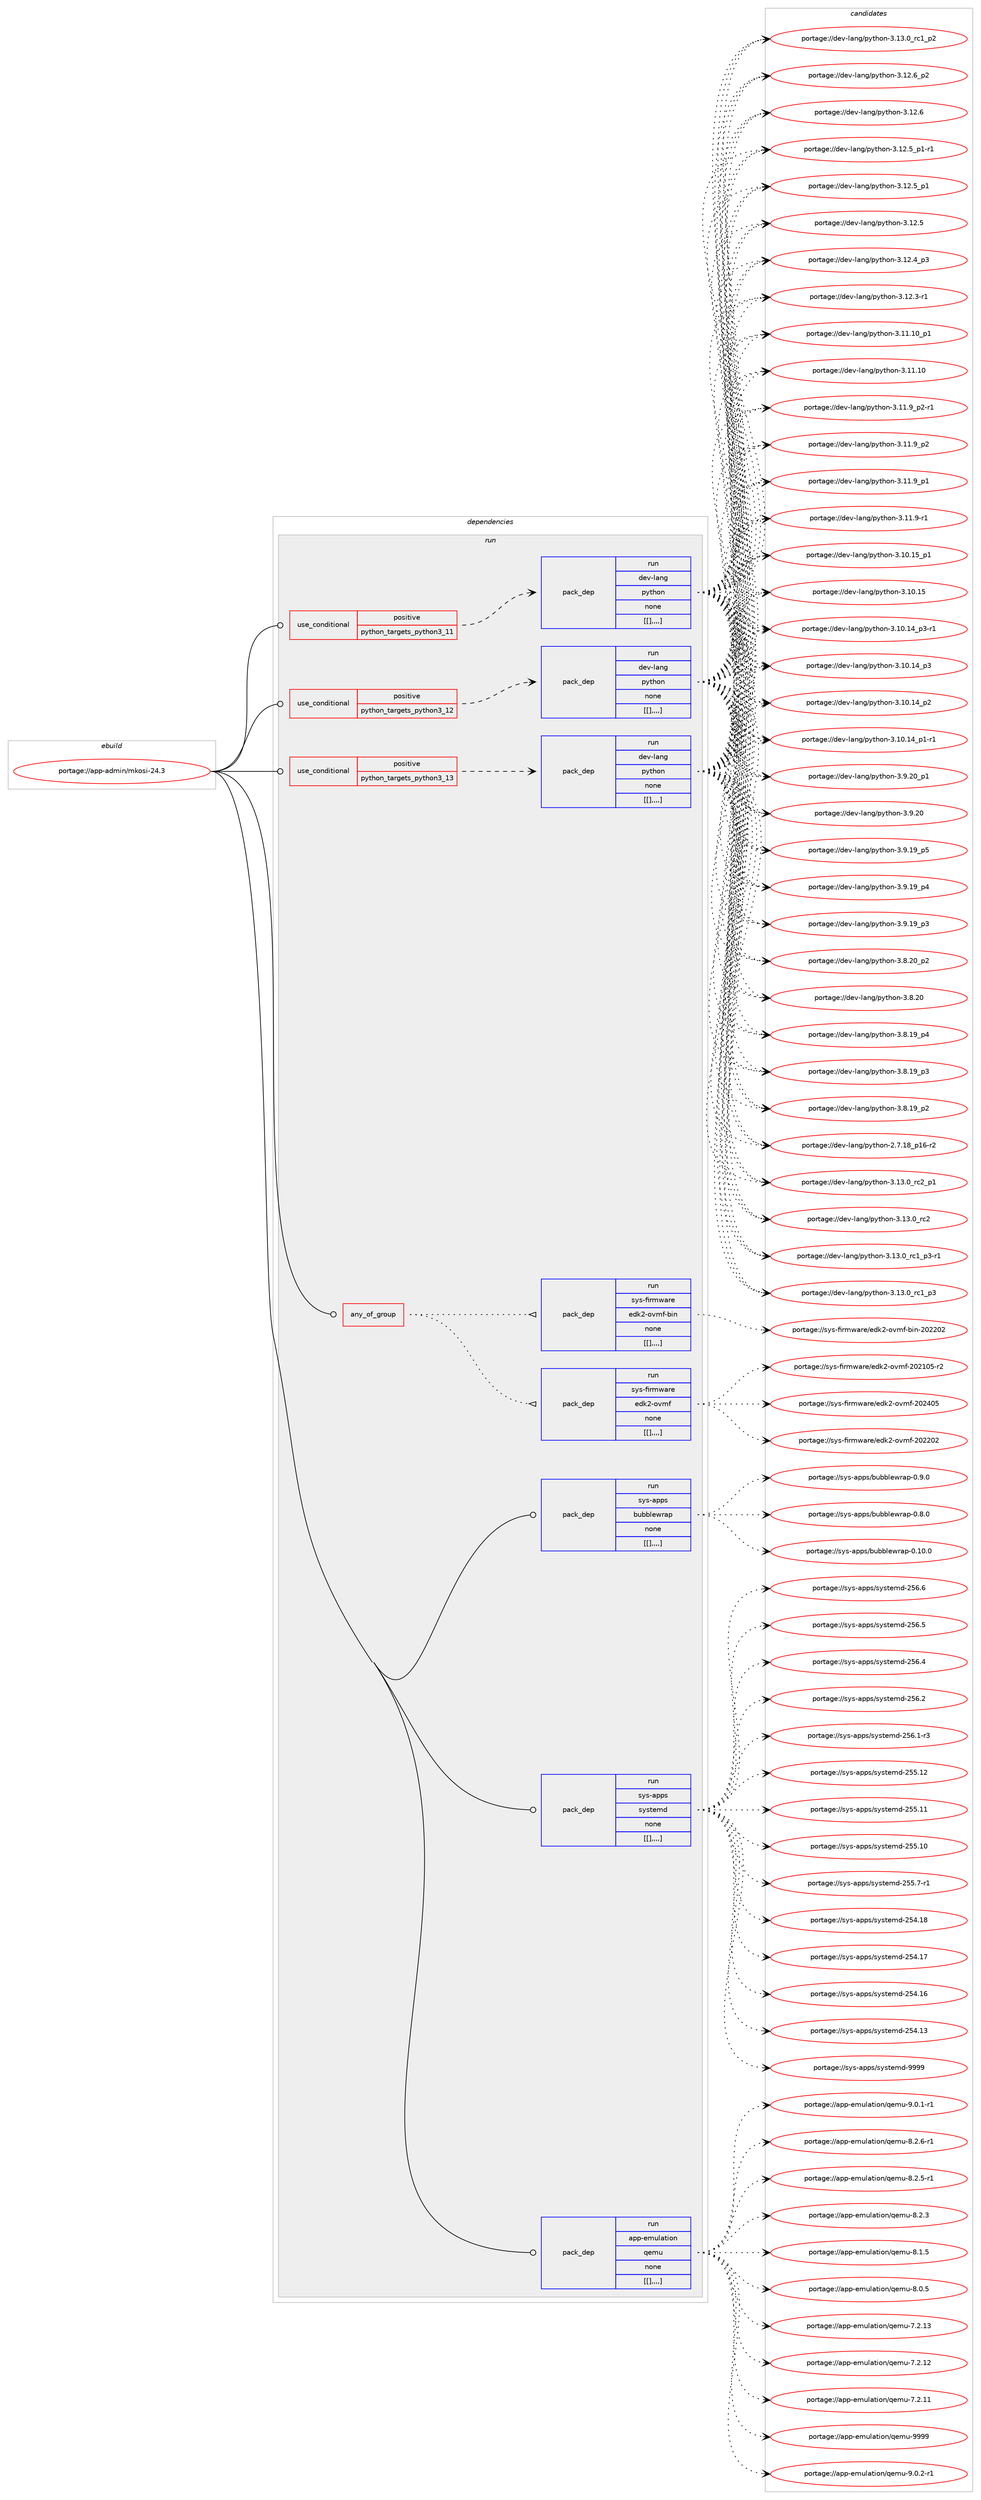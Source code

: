 digraph prolog {

# *************
# Graph options
# *************

newrank=true;
concentrate=true;
compound=true;
graph [rankdir=LR,fontname=Helvetica,fontsize=10,ranksep=1.5];#, ranksep=2.5, nodesep=0.2];
edge  [arrowhead=vee];
node  [fontname=Helvetica,fontsize=10];

# **********
# The ebuild
# **********

subgraph cluster_leftcol {
color=gray;
label=<<i>ebuild</i>>;
id [label="portage://app-admin/mkosi-24.3", color=red, width=4, href="../app-admin/mkosi-24.3.svg"];
}

# ****************
# The dependencies
# ****************

subgraph cluster_midcol {
color=gray;
label=<<i>dependencies</i>>;
subgraph cluster_compile {
fillcolor="#eeeeee";
style=filled;
label=<<i>compile</i>>;
}
subgraph cluster_compileandrun {
fillcolor="#eeeeee";
style=filled;
label=<<i>compile and run</i>>;
}
subgraph cluster_run {
fillcolor="#eeeeee";
style=filled;
label=<<i>run</i>>;
subgraph any12 {
dependency3263 [label=<<TABLE BORDER="0" CELLBORDER="1" CELLSPACING="0" CELLPADDING="4"><TR><TD CELLPADDING="10">any_of_group</TD></TR></TABLE>>, shape=none, color=red];subgraph pack2526 {
dependency3264 [label=<<TABLE BORDER="0" CELLBORDER="1" CELLSPACING="0" CELLPADDING="4" WIDTH="220"><TR><TD ROWSPAN="6" CELLPADDING="30">pack_dep</TD></TR><TR><TD WIDTH="110">run</TD></TR><TR><TD>sys-firmware</TD></TR><TR><TD>edk2-ovmf-bin</TD></TR><TR><TD>none</TD></TR><TR><TD>[[],,,,]</TD></TR></TABLE>>, shape=none, color=blue];
}
dependency3263:e -> dependency3264:w [weight=20,style="dotted",arrowhead="oinv"];
subgraph pack2527 {
dependency3265 [label=<<TABLE BORDER="0" CELLBORDER="1" CELLSPACING="0" CELLPADDING="4" WIDTH="220"><TR><TD ROWSPAN="6" CELLPADDING="30">pack_dep</TD></TR><TR><TD WIDTH="110">run</TD></TR><TR><TD>sys-firmware</TD></TR><TR><TD>edk2-ovmf</TD></TR><TR><TD>none</TD></TR><TR><TD>[[],,,,]</TD></TR></TABLE>>, shape=none, color=blue];
}
dependency3263:e -> dependency3265:w [weight=20,style="dotted",arrowhead="oinv"];
}
id:e -> dependency3263:w [weight=20,style="solid",arrowhead="odot"];
subgraph cond727 {
dependency3266 [label=<<TABLE BORDER="0" CELLBORDER="1" CELLSPACING="0" CELLPADDING="4"><TR><TD ROWSPAN="3" CELLPADDING="10">use_conditional</TD></TR><TR><TD>positive</TD></TR><TR><TD>python_targets_python3_11</TD></TR></TABLE>>, shape=none, color=red];
subgraph pack2528 {
dependency3267 [label=<<TABLE BORDER="0" CELLBORDER="1" CELLSPACING="0" CELLPADDING="4" WIDTH="220"><TR><TD ROWSPAN="6" CELLPADDING="30">pack_dep</TD></TR><TR><TD WIDTH="110">run</TD></TR><TR><TD>dev-lang</TD></TR><TR><TD>python</TD></TR><TR><TD>none</TD></TR><TR><TD>[[],,,,]</TD></TR></TABLE>>, shape=none, color=blue];
}
dependency3266:e -> dependency3267:w [weight=20,style="dashed",arrowhead="vee"];
}
id:e -> dependency3266:w [weight=20,style="solid",arrowhead="odot"];
subgraph cond728 {
dependency3268 [label=<<TABLE BORDER="0" CELLBORDER="1" CELLSPACING="0" CELLPADDING="4"><TR><TD ROWSPAN="3" CELLPADDING="10">use_conditional</TD></TR><TR><TD>positive</TD></TR><TR><TD>python_targets_python3_12</TD></TR></TABLE>>, shape=none, color=red];
subgraph pack2529 {
dependency3269 [label=<<TABLE BORDER="0" CELLBORDER="1" CELLSPACING="0" CELLPADDING="4" WIDTH="220"><TR><TD ROWSPAN="6" CELLPADDING="30">pack_dep</TD></TR><TR><TD WIDTH="110">run</TD></TR><TR><TD>dev-lang</TD></TR><TR><TD>python</TD></TR><TR><TD>none</TD></TR><TR><TD>[[],,,,]</TD></TR></TABLE>>, shape=none, color=blue];
}
dependency3268:e -> dependency3269:w [weight=20,style="dashed",arrowhead="vee"];
}
id:e -> dependency3268:w [weight=20,style="solid",arrowhead="odot"];
subgraph cond729 {
dependency3270 [label=<<TABLE BORDER="0" CELLBORDER="1" CELLSPACING="0" CELLPADDING="4"><TR><TD ROWSPAN="3" CELLPADDING="10">use_conditional</TD></TR><TR><TD>positive</TD></TR><TR><TD>python_targets_python3_13</TD></TR></TABLE>>, shape=none, color=red];
subgraph pack2530 {
dependency3271 [label=<<TABLE BORDER="0" CELLBORDER="1" CELLSPACING="0" CELLPADDING="4" WIDTH="220"><TR><TD ROWSPAN="6" CELLPADDING="30">pack_dep</TD></TR><TR><TD WIDTH="110">run</TD></TR><TR><TD>dev-lang</TD></TR><TR><TD>python</TD></TR><TR><TD>none</TD></TR><TR><TD>[[],,,,]</TD></TR></TABLE>>, shape=none, color=blue];
}
dependency3270:e -> dependency3271:w [weight=20,style="dashed",arrowhead="vee"];
}
id:e -> dependency3270:w [weight=20,style="solid",arrowhead="odot"];
subgraph pack2531 {
dependency3272 [label=<<TABLE BORDER="0" CELLBORDER="1" CELLSPACING="0" CELLPADDING="4" WIDTH="220"><TR><TD ROWSPAN="6" CELLPADDING="30">pack_dep</TD></TR><TR><TD WIDTH="110">run</TD></TR><TR><TD>app-emulation</TD></TR><TR><TD>qemu</TD></TR><TR><TD>none</TD></TR><TR><TD>[[],,,,]</TD></TR></TABLE>>, shape=none, color=blue];
}
id:e -> dependency3272:w [weight=20,style="solid",arrowhead="odot"];
subgraph pack2532 {
dependency3273 [label=<<TABLE BORDER="0" CELLBORDER="1" CELLSPACING="0" CELLPADDING="4" WIDTH="220"><TR><TD ROWSPAN="6" CELLPADDING="30">pack_dep</TD></TR><TR><TD WIDTH="110">run</TD></TR><TR><TD>sys-apps</TD></TR><TR><TD>bubblewrap</TD></TR><TR><TD>none</TD></TR><TR><TD>[[],,,,]</TD></TR></TABLE>>, shape=none, color=blue];
}
id:e -> dependency3273:w [weight=20,style="solid",arrowhead="odot"];
subgraph pack2533 {
dependency3274 [label=<<TABLE BORDER="0" CELLBORDER="1" CELLSPACING="0" CELLPADDING="4" WIDTH="220"><TR><TD ROWSPAN="6" CELLPADDING="30">pack_dep</TD></TR><TR><TD WIDTH="110">run</TD></TR><TR><TD>sys-apps</TD></TR><TR><TD>systemd</TD></TR><TR><TD>none</TD></TR><TR><TD>[[],,,,]</TD></TR></TABLE>>, shape=none, color=blue];
}
id:e -> dependency3274:w [weight=20,style="solid",arrowhead="odot"];
}
}

# **************
# The candidates
# **************

subgraph cluster_choices {
rank=same;
color=gray;
label=<<i>candidates</i>>;

subgraph choice2526 {
color=black;
nodesep=1;
choice1151211154510210511410911997114101471011001075045111118109102459810511045504850504850 [label="portage://sys-firmware/edk2-ovmf-bin-202202", color=red, width=4,href="../sys-firmware/edk2-ovmf-bin-202202.svg"];
dependency3264:e -> choice1151211154510210511410911997114101471011001075045111118109102459810511045504850504850:w [style=dotted,weight="100"];
}
subgraph choice2527 {
color=black;
nodesep=1;
choice115121115451021051141091199711410147101100107504511111810910245504850524853 [label="portage://sys-firmware/edk2-ovmf-202405", color=red, width=4,href="../sys-firmware/edk2-ovmf-202405.svg"];
choice115121115451021051141091199711410147101100107504511111810910245504850504850 [label="portage://sys-firmware/edk2-ovmf-202202", color=red, width=4,href="../sys-firmware/edk2-ovmf-202202.svg"];
choice1151211154510210511410911997114101471011001075045111118109102455048504948534511450 [label="portage://sys-firmware/edk2-ovmf-202105-r2", color=red, width=4,href="../sys-firmware/edk2-ovmf-202105-r2.svg"];
dependency3265:e -> choice115121115451021051141091199711410147101100107504511111810910245504850524853:w [style=dotted,weight="100"];
dependency3265:e -> choice115121115451021051141091199711410147101100107504511111810910245504850504850:w [style=dotted,weight="100"];
dependency3265:e -> choice1151211154510210511410911997114101471011001075045111118109102455048504948534511450:w [style=dotted,weight="100"];
}
subgraph choice2528 {
color=black;
nodesep=1;
choice100101118451089711010347112121116104111110455146495146489511499509511249 [label="portage://dev-lang/python-3.13.0_rc2_p1", color=red, width=4,href="../dev-lang/python-3.13.0_rc2_p1.svg"];
choice10010111845108971101034711212111610411111045514649514648951149950 [label="portage://dev-lang/python-3.13.0_rc2", color=red, width=4,href="../dev-lang/python-3.13.0_rc2.svg"];
choice1001011184510897110103471121211161041111104551464951464895114994995112514511449 [label="portage://dev-lang/python-3.13.0_rc1_p3-r1", color=red, width=4,href="../dev-lang/python-3.13.0_rc1_p3-r1.svg"];
choice100101118451089711010347112121116104111110455146495146489511499499511251 [label="portage://dev-lang/python-3.13.0_rc1_p3", color=red, width=4,href="../dev-lang/python-3.13.0_rc1_p3.svg"];
choice100101118451089711010347112121116104111110455146495146489511499499511250 [label="portage://dev-lang/python-3.13.0_rc1_p2", color=red, width=4,href="../dev-lang/python-3.13.0_rc1_p2.svg"];
choice100101118451089711010347112121116104111110455146495046549511250 [label="portage://dev-lang/python-3.12.6_p2", color=red, width=4,href="../dev-lang/python-3.12.6_p2.svg"];
choice10010111845108971101034711212111610411111045514649504654 [label="portage://dev-lang/python-3.12.6", color=red, width=4,href="../dev-lang/python-3.12.6.svg"];
choice1001011184510897110103471121211161041111104551464950465395112494511449 [label="portage://dev-lang/python-3.12.5_p1-r1", color=red, width=4,href="../dev-lang/python-3.12.5_p1-r1.svg"];
choice100101118451089711010347112121116104111110455146495046539511249 [label="portage://dev-lang/python-3.12.5_p1", color=red, width=4,href="../dev-lang/python-3.12.5_p1.svg"];
choice10010111845108971101034711212111610411111045514649504653 [label="portage://dev-lang/python-3.12.5", color=red, width=4,href="../dev-lang/python-3.12.5.svg"];
choice100101118451089711010347112121116104111110455146495046529511251 [label="portage://dev-lang/python-3.12.4_p3", color=red, width=4,href="../dev-lang/python-3.12.4_p3.svg"];
choice100101118451089711010347112121116104111110455146495046514511449 [label="portage://dev-lang/python-3.12.3-r1", color=red, width=4,href="../dev-lang/python-3.12.3-r1.svg"];
choice10010111845108971101034711212111610411111045514649494649489511249 [label="portage://dev-lang/python-3.11.10_p1", color=red, width=4,href="../dev-lang/python-3.11.10_p1.svg"];
choice1001011184510897110103471121211161041111104551464949464948 [label="portage://dev-lang/python-3.11.10", color=red, width=4,href="../dev-lang/python-3.11.10.svg"];
choice1001011184510897110103471121211161041111104551464949465795112504511449 [label="portage://dev-lang/python-3.11.9_p2-r1", color=red, width=4,href="../dev-lang/python-3.11.9_p2-r1.svg"];
choice100101118451089711010347112121116104111110455146494946579511250 [label="portage://dev-lang/python-3.11.9_p2", color=red, width=4,href="../dev-lang/python-3.11.9_p2.svg"];
choice100101118451089711010347112121116104111110455146494946579511249 [label="portage://dev-lang/python-3.11.9_p1", color=red, width=4,href="../dev-lang/python-3.11.9_p1.svg"];
choice100101118451089711010347112121116104111110455146494946574511449 [label="portage://dev-lang/python-3.11.9-r1", color=red, width=4,href="../dev-lang/python-3.11.9-r1.svg"];
choice10010111845108971101034711212111610411111045514649484649539511249 [label="portage://dev-lang/python-3.10.15_p1", color=red, width=4,href="../dev-lang/python-3.10.15_p1.svg"];
choice1001011184510897110103471121211161041111104551464948464953 [label="portage://dev-lang/python-3.10.15", color=red, width=4,href="../dev-lang/python-3.10.15.svg"];
choice100101118451089711010347112121116104111110455146494846495295112514511449 [label="portage://dev-lang/python-3.10.14_p3-r1", color=red, width=4,href="../dev-lang/python-3.10.14_p3-r1.svg"];
choice10010111845108971101034711212111610411111045514649484649529511251 [label="portage://dev-lang/python-3.10.14_p3", color=red, width=4,href="../dev-lang/python-3.10.14_p3.svg"];
choice10010111845108971101034711212111610411111045514649484649529511250 [label="portage://dev-lang/python-3.10.14_p2", color=red, width=4,href="../dev-lang/python-3.10.14_p2.svg"];
choice100101118451089711010347112121116104111110455146494846495295112494511449 [label="portage://dev-lang/python-3.10.14_p1-r1", color=red, width=4,href="../dev-lang/python-3.10.14_p1-r1.svg"];
choice100101118451089711010347112121116104111110455146574650489511249 [label="portage://dev-lang/python-3.9.20_p1", color=red, width=4,href="../dev-lang/python-3.9.20_p1.svg"];
choice10010111845108971101034711212111610411111045514657465048 [label="portage://dev-lang/python-3.9.20", color=red, width=4,href="../dev-lang/python-3.9.20.svg"];
choice100101118451089711010347112121116104111110455146574649579511253 [label="portage://dev-lang/python-3.9.19_p5", color=red, width=4,href="../dev-lang/python-3.9.19_p5.svg"];
choice100101118451089711010347112121116104111110455146574649579511252 [label="portage://dev-lang/python-3.9.19_p4", color=red, width=4,href="../dev-lang/python-3.9.19_p4.svg"];
choice100101118451089711010347112121116104111110455146574649579511251 [label="portage://dev-lang/python-3.9.19_p3", color=red, width=4,href="../dev-lang/python-3.9.19_p3.svg"];
choice100101118451089711010347112121116104111110455146564650489511250 [label="portage://dev-lang/python-3.8.20_p2", color=red, width=4,href="../dev-lang/python-3.8.20_p2.svg"];
choice10010111845108971101034711212111610411111045514656465048 [label="portage://dev-lang/python-3.8.20", color=red, width=4,href="../dev-lang/python-3.8.20.svg"];
choice100101118451089711010347112121116104111110455146564649579511252 [label="portage://dev-lang/python-3.8.19_p4", color=red, width=4,href="../dev-lang/python-3.8.19_p4.svg"];
choice100101118451089711010347112121116104111110455146564649579511251 [label="portage://dev-lang/python-3.8.19_p3", color=red, width=4,href="../dev-lang/python-3.8.19_p3.svg"];
choice100101118451089711010347112121116104111110455146564649579511250 [label="portage://dev-lang/python-3.8.19_p2", color=red, width=4,href="../dev-lang/python-3.8.19_p2.svg"];
choice100101118451089711010347112121116104111110455046554649569511249544511450 [label="portage://dev-lang/python-2.7.18_p16-r2", color=red, width=4,href="../dev-lang/python-2.7.18_p16-r2.svg"];
dependency3267:e -> choice100101118451089711010347112121116104111110455146495146489511499509511249:w [style=dotted,weight="100"];
dependency3267:e -> choice10010111845108971101034711212111610411111045514649514648951149950:w [style=dotted,weight="100"];
dependency3267:e -> choice1001011184510897110103471121211161041111104551464951464895114994995112514511449:w [style=dotted,weight="100"];
dependency3267:e -> choice100101118451089711010347112121116104111110455146495146489511499499511251:w [style=dotted,weight="100"];
dependency3267:e -> choice100101118451089711010347112121116104111110455146495146489511499499511250:w [style=dotted,weight="100"];
dependency3267:e -> choice100101118451089711010347112121116104111110455146495046549511250:w [style=dotted,weight="100"];
dependency3267:e -> choice10010111845108971101034711212111610411111045514649504654:w [style=dotted,weight="100"];
dependency3267:e -> choice1001011184510897110103471121211161041111104551464950465395112494511449:w [style=dotted,weight="100"];
dependency3267:e -> choice100101118451089711010347112121116104111110455146495046539511249:w [style=dotted,weight="100"];
dependency3267:e -> choice10010111845108971101034711212111610411111045514649504653:w [style=dotted,weight="100"];
dependency3267:e -> choice100101118451089711010347112121116104111110455146495046529511251:w [style=dotted,weight="100"];
dependency3267:e -> choice100101118451089711010347112121116104111110455146495046514511449:w [style=dotted,weight="100"];
dependency3267:e -> choice10010111845108971101034711212111610411111045514649494649489511249:w [style=dotted,weight="100"];
dependency3267:e -> choice1001011184510897110103471121211161041111104551464949464948:w [style=dotted,weight="100"];
dependency3267:e -> choice1001011184510897110103471121211161041111104551464949465795112504511449:w [style=dotted,weight="100"];
dependency3267:e -> choice100101118451089711010347112121116104111110455146494946579511250:w [style=dotted,weight="100"];
dependency3267:e -> choice100101118451089711010347112121116104111110455146494946579511249:w [style=dotted,weight="100"];
dependency3267:e -> choice100101118451089711010347112121116104111110455146494946574511449:w [style=dotted,weight="100"];
dependency3267:e -> choice10010111845108971101034711212111610411111045514649484649539511249:w [style=dotted,weight="100"];
dependency3267:e -> choice1001011184510897110103471121211161041111104551464948464953:w [style=dotted,weight="100"];
dependency3267:e -> choice100101118451089711010347112121116104111110455146494846495295112514511449:w [style=dotted,weight="100"];
dependency3267:e -> choice10010111845108971101034711212111610411111045514649484649529511251:w [style=dotted,weight="100"];
dependency3267:e -> choice10010111845108971101034711212111610411111045514649484649529511250:w [style=dotted,weight="100"];
dependency3267:e -> choice100101118451089711010347112121116104111110455146494846495295112494511449:w [style=dotted,weight="100"];
dependency3267:e -> choice100101118451089711010347112121116104111110455146574650489511249:w [style=dotted,weight="100"];
dependency3267:e -> choice10010111845108971101034711212111610411111045514657465048:w [style=dotted,weight="100"];
dependency3267:e -> choice100101118451089711010347112121116104111110455146574649579511253:w [style=dotted,weight="100"];
dependency3267:e -> choice100101118451089711010347112121116104111110455146574649579511252:w [style=dotted,weight="100"];
dependency3267:e -> choice100101118451089711010347112121116104111110455146574649579511251:w [style=dotted,weight="100"];
dependency3267:e -> choice100101118451089711010347112121116104111110455146564650489511250:w [style=dotted,weight="100"];
dependency3267:e -> choice10010111845108971101034711212111610411111045514656465048:w [style=dotted,weight="100"];
dependency3267:e -> choice100101118451089711010347112121116104111110455146564649579511252:w [style=dotted,weight="100"];
dependency3267:e -> choice100101118451089711010347112121116104111110455146564649579511251:w [style=dotted,weight="100"];
dependency3267:e -> choice100101118451089711010347112121116104111110455146564649579511250:w [style=dotted,weight="100"];
dependency3267:e -> choice100101118451089711010347112121116104111110455046554649569511249544511450:w [style=dotted,weight="100"];
}
subgraph choice2529 {
color=black;
nodesep=1;
choice100101118451089711010347112121116104111110455146495146489511499509511249 [label="portage://dev-lang/python-3.13.0_rc2_p1", color=red, width=4,href="../dev-lang/python-3.13.0_rc2_p1.svg"];
choice10010111845108971101034711212111610411111045514649514648951149950 [label="portage://dev-lang/python-3.13.0_rc2", color=red, width=4,href="../dev-lang/python-3.13.0_rc2.svg"];
choice1001011184510897110103471121211161041111104551464951464895114994995112514511449 [label="portage://dev-lang/python-3.13.0_rc1_p3-r1", color=red, width=4,href="../dev-lang/python-3.13.0_rc1_p3-r1.svg"];
choice100101118451089711010347112121116104111110455146495146489511499499511251 [label="portage://dev-lang/python-3.13.0_rc1_p3", color=red, width=4,href="../dev-lang/python-3.13.0_rc1_p3.svg"];
choice100101118451089711010347112121116104111110455146495146489511499499511250 [label="portage://dev-lang/python-3.13.0_rc1_p2", color=red, width=4,href="../dev-lang/python-3.13.0_rc1_p2.svg"];
choice100101118451089711010347112121116104111110455146495046549511250 [label="portage://dev-lang/python-3.12.6_p2", color=red, width=4,href="../dev-lang/python-3.12.6_p2.svg"];
choice10010111845108971101034711212111610411111045514649504654 [label="portage://dev-lang/python-3.12.6", color=red, width=4,href="../dev-lang/python-3.12.6.svg"];
choice1001011184510897110103471121211161041111104551464950465395112494511449 [label="portage://dev-lang/python-3.12.5_p1-r1", color=red, width=4,href="../dev-lang/python-3.12.5_p1-r1.svg"];
choice100101118451089711010347112121116104111110455146495046539511249 [label="portage://dev-lang/python-3.12.5_p1", color=red, width=4,href="../dev-lang/python-3.12.5_p1.svg"];
choice10010111845108971101034711212111610411111045514649504653 [label="portage://dev-lang/python-3.12.5", color=red, width=4,href="../dev-lang/python-3.12.5.svg"];
choice100101118451089711010347112121116104111110455146495046529511251 [label="portage://dev-lang/python-3.12.4_p3", color=red, width=4,href="../dev-lang/python-3.12.4_p3.svg"];
choice100101118451089711010347112121116104111110455146495046514511449 [label="portage://dev-lang/python-3.12.3-r1", color=red, width=4,href="../dev-lang/python-3.12.3-r1.svg"];
choice10010111845108971101034711212111610411111045514649494649489511249 [label="portage://dev-lang/python-3.11.10_p1", color=red, width=4,href="../dev-lang/python-3.11.10_p1.svg"];
choice1001011184510897110103471121211161041111104551464949464948 [label="portage://dev-lang/python-3.11.10", color=red, width=4,href="../dev-lang/python-3.11.10.svg"];
choice1001011184510897110103471121211161041111104551464949465795112504511449 [label="portage://dev-lang/python-3.11.9_p2-r1", color=red, width=4,href="../dev-lang/python-3.11.9_p2-r1.svg"];
choice100101118451089711010347112121116104111110455146494946579511250 [label="portage://dev-lang/python-3.11.9_p2", color=red, width=4,href="../dev-lang/python-3.11.9_p2.svg"];
choice100101118451089711010347112121116104111110455146494946579511249 [label="portage://dev-lang/python-3.11.9_p1", color=red, width=4,href="../dev-lang/python-3.11.9_p1.svg"];
choice100101118451089711010347112121116104111110455146494946574511449 [label="portage://dev-lang/python-3.11.9-r1", color=red, width=4,href="../dev-lang/python-3.11.9-r1.svg"];
choice10010111845108971101034711212111610411111045514649484649539511249 [label="portage://dev-lang/python-3.10.15_p1", color=red, width=4,href="../dev-lang/python-3.10.15_p1.svg"];
choice1001011184510897110103471121211161041111104551464948464953 [label="portage://dev-lang/python-3.10.15", color=red, width=4,href="../dev-lang/python-3.10.15.svg"];
choice100101118451089711010347112121116104111110455146494846495295112514511449 [label="portage://dev-lang/python-3.10.14_p3-r1", color=red, width=4,href="../dev-lang/python-3.10.14_p3-r1.svg"];
choice10010111845108971101034711212111610411111045514649484649529511251 [label="portage://dev-lang/python-3.10.14_p3", color=red, width=4,href="../dev-lang/python-3.10.14_p3.svg"];
choice10010111845108971101034711212111610411111045514649484649529511250 [label="portage://dev-lang/python-3.10.14_p2", color=red, width=4,href="../dev-lang/python-3.10.14_p2.svg"];
choice100101118451089711010347112121116104111110455146494846495295112494511449 [label="portage://dev-lang/python-3.10.14_p1-r1", color=red, width=4,href="../dev-lang/python-3.10.14_p1-r1.svg"];
choice100101118451089711010347112121116104111110455146574650489511249 [label="portage://dev-lang/python-3.9.20_p1", color=red, width=4,href="../dev-lang/python-3.9.20_p1.svg"];
choice10010111845108971101034711212111610411111045514657465048 [label="portage://dev-lang/python-3.9.20", color=red, width=4,href="../dev-lang/python-3.9.20.svg"];
choice100101118451089711010347112121116104111110455146574649579511253 [label="portage://dev-lang/python-3.9.19_p5", color=red, width=4,href="../dev-lang/python-3.9.19_p5.svg"];
choice100101118451089711010347112121116104111110455146574649579511252 [label="portage://dev-lang/python-3.9.19_p4", color=red, width=4,href="../dev-lang/python-3.9.19_p4.svg"];
choice100101118451089711010347112121116104111110455146574649579511251 [label="portage://dev-lang/python-3.9.19_p3", color=red, width=4,href="../dev-lang/python-3.9.19_p3.svg"];
choice100101118451089711010347112121116104111110455146564650489511250 [label="portage://dev-lang/python-3.8.20_p2", color=red, width=4,href="../dev-lang/python-3.8.20_p2.svg"];
choice10010111845108971101034711212111610411111045514656465048 [label="portage://dev-lang/python-3.8.20", color=red, width=4,href="../dev-lang/python-3.8.20.svg"];
choice100101118451089711010347112121116104111110455146564649579511252 [label="portage://dev-lang/python-3.8.19_p4", color=red, width=4,href="../dev-lang/python-3.8.19_p4.svg"];
choice100101118451089711010347112121116104111110455146564649579511251 [label="portage://dev-lang/python-3.8.19_p3", color=red, width=4,href="../dev-lang/python-3.8.19_p3.svg"];
choice100101118451089711010347112121116104111110455146564649579511250 [label="portage://dev-lang/python-3.8.19_p2", color=red, width=4,href="../dev-lang/python-3.8.19_p2.svg"];
choice100101118451089711010347112121116104111110455046554649569511249544511450 [label="portage://dev-lang/python-2.7.18_p16-r2", color=red, width=4,href="../dev-lang/python-2.7.18_p16-r2.svg"];
dependency3269:e -> choice100101118451089711010347112121116104111110455146495146489511499509511249:w [style=dotted,weight="100"];
dependency3269:e -> choice10010111845108971101034711212111610411111045514649514648951149950:w [style=dotted,weight="100"];
dependency3269:e -> choice1001011184510897110103471121211161041111104551464951464895114994995112514511449:w [style=dotted,weight="100"];
dependency3269:e -> choice100101118451089711010347112121116104111110455146495146489511499499511251:w [style=dotted,weight="100"];
dependency3269:e -> choice100101118451089711010347112121116104111110455146495146489511499499511250:w [style=dotted,weight="100"];
dependency3269:e -> choice100101118451089711010347112121116104111110455146495046549511250:w [style=dotted,weight="100"];
dependency3269:e -> choice10010111845108971101034711212111610411111045514649504654:w [style=dotted,weight="100"];
dependency3269:e -> choice1001011184510897110103471121211161041111104551464950465395112494511449:w [style=dotted,weight="100"];
dependency3269:e -> choice100101118451089711010347112121116104111110455146495046539511249:w [style=dotted,weight="100"];
dependency3269:e -> choice10010111845108971101034711212111610411111045514649504653:w [style=dotted,weight="100"];
dependency3269:e -> choice100101118451089711010347112121116104111110455146495046529511251:w [style=dotted,weight="100"];
dependency3269:e -> choice100101118451089711010347112121116104111110455146495046514511449:w [style=dotted,weight="100"];
dependency3269:e -> choice10010111845108971101034711212111610411111045514649494649489511249:w [style=dotted,weight="100"];
dependency3269:e -> choice1001011184510897110103471121211161041111104551464949464948:w [style=dotted,weight="100"];
dependency3269:e -> choice1001011184510897110103471121211161041111104551464949465795112504511449:w [style=dotted,weight="100"];
dependency3269:e -> choice100101118451089711010347112121116104111110455146494946579511250:w [style=dotted,weight="100"];
dependency3269:e -> choice100101118451089711010347112121116104111110455146494946579511249:w [style=dotted,weight="100"];
dependency3269:e -> choice100101118451089711010347112121116104111110455146494946574511449:w [style=dotted,weight="100"];
dependency3269:e -> choice10010111845108971101034711212111610411111045514649484649539511249:w [style=dotted,weight="100"];
dependency3269:e -> choice1001011184510897110103471121211161041111104551464948464953:w [style=dotted,weight="100"];
dependency3269:e -> choice100101118451089711010347112121116104111110455146494846495295112514511449:w [style=dotted,weight="100"];
dependency3269:e -> choice10010111845108971101034711212111610411111045514649484649529511251:w [style=dotted,weight="100"];
dependency3269:e -> choice10010111845108971101034711212111610411111045514649484649529511250:w [style=dotted,weight="100"];
dependency3269:e -> choice100101118451089711010347112121116104111110455146494846495295112494511449:w [style=dotted,weight="100"];
dependency3269:e -> choice100101118451089711010347112121116104111110455146574650489511249:w [style=dotted,weight="100"];
dependency3269:e -> choice10010111845108971101034711212111610411111045514657465048:w [style=dotted,weight="100"];
dependency3269:e -> choice100101118451089711010347112121116104111110455146574649579511253:w [style=dotted,weight="100"];
dependency3269:e -> choice100101118451089711010347112121116104111110455146574649579511252:w [style=dotted,weight="100"];
dependency3269:e -> choice100101118451089711010347112121116104111110455146574649579511251:w [style=dotted,weight="100"];
dependency3269:e -> choice100101118451089711010347112121116104111110455146564650489511250:w [style=dotted,weight="100"];
dependency3269:e -> choice10010111845108971101034711212111610411111045514656465048:w [style=dotted,weight="100"];
dependency3269:e -> choice100101118451089711010347112121116104111110455146564649579511252:w [style=dotted,weight="100"];
dependency3269:e -> choice100101118451089711010347112121116104111110455146564649579511251:w [style=dotted,weight="100"];
dependency3269:e -> choice100101118451089711010347112121116104111110455146564649579511250:w [style=dotted,weight="100"];
dependency3269:e -> choice100101118451089711010347112121116104111110455046554649569511249544511450:w [style=dotted,weight="100"];
}
subgraph choice2530 {
color=black;
nodesep=1;
choice100101118451089711010347112121116104111110455146495146489511499509511249 [label="portage://dev-lang/python-3.13.0_rc2_p1", color=red, width=4,href="../dev-lang/python-3.13.0_rc2_p1.svg"];
choice10010111845108971101034711212111610411111045514649514648951149950 [label="portage://dev-lang/python-3.13.0_rc2", color=red, width=4,href="../dev-lang/python-3.13.0_rc2.svg"];
choice1001011184510897110103471121211161041111104551464951464895114994995112514511449 [label="portage://dev-lang/python-3.13.0_rc1_p3-r1", color=red, width=4,href="../dev-lang/python-3.13.0_rc1_p3-r1.svg"];
choice100101118451089711010347112121116104111110455146495146489511499499511251 [label="portage://dev-lang/python-3.13.0_rc1_p3", color=red, width=4,href="../dev-lang/python-3.13.0_rc1_p3.svg"];
choice100101118451089711010347112121116104111110455146495146489511499499511250 [label="portage://dev-lang/python-3.13.0_rc1_p2", color=red, width=4,href="../dev-lang/python-3.13.0_rc1_p2.svg"];
choice100101118451089711010347112121116104111110455146495046549511250 [label="portage://dev-lang/python-3.12.6_p2", color=red, width=4,href="../dev-lang/python-3.12.6_p2.svg"];
choice10010111845108971101034711212111610411111045514649504654 [label="portage://dev-lang/python-3.12.6", color=red, width=4,href="../dev-lang/python-3.12.6.svg"];
choice1001011184510897110103471121211161041111104551464950465395112494511449 [label="portage://dev-lang/python-3.12.5_p1-r1", color=red, width=4,href="../dev-lang/python-3.12.5_p1-r1.svg"];
choice100101118451089711010347112121116104111110455146495046539511249 [label="portage://dev-lang/python-3.12.5_p1", color=red, width=4,href="../dev-lang/python-3.12.5_p1.svg"];
choice10010111845108971101034711212111610411111045514649504653 [label="portage://dev-lang/python-3.12.5", color=red, width=4,href="../dev-lang/python-3.12.5.svg"];
choice100101118451089711010347112121116104111110455146495046529511251 [label="portage://dev-lang/python-3.12.4_p3", color=red, width=4,href="../dev-lang/python-3.12.4_p3.svg"];
choice100101118451089711010347112121116104111110455146495046514511449 [label="portage://dev-lang/python-3.12.3-r1", color=red, width=4,href="../dev-lang/python-3.12.3-r1.svg"];
choice10010111845108971101034711212111610411111045514649494649489511249 [label="portage://dev-lang/python-3.11.10_p1", color=red, width=4,href="../dev-lang/python-3.11.10_p1.svg"];
choice1001011184510897110103471121211161041111104551464949464948 [label="portage://dev-lang/python-3.11.10", color=red, width=4,href="../dev-lang/python-3.11.10.svg"];
choice1001011184510897110103471121211161041111104551464949465795112504511449 [label="portage://dev-lang/python-3.11.9_p2-r1", color=red, width=4,href="../dev-lang/python-3.11.9_p2-r1.svg"];
choice100101118451089711010347112121116104111110455146494946579511250 [label="portage://dev-lang/python-3.11.9_p2", color=red, width=4,href="../dev-lang/python-3.11.9_p2.svg"];
choice100101118451089711010347112121116104111110455146494946579511249 [label="portage://dev-lang/python-3.11.9_p1", color=red, width=4,href="../dev-lang/python-3.11.9_p1.svg"];
choice100101118451089711010347112121116104111110455146494946574511449 [label="portage://dev-lang/python-3.11.9-r1", color=red, width=4,href="../dev-lang/python-3.11.9-r1.svg"];
choice10010111845108971101034711212111610411111045514649484649539511249 [label="portage://dev-lang/python-3.10.15_p1", color=red, width=4,href="../dev-lang/python-3.10.15_p1.svg"];
choice1001011184510897110103471121211161041111104551464948464953 [label="portage://dev-lang/python-3.10.15", color=red, width=4,href="../dev-lang/python-3.10.15.svg"];
choice100101118451089711010347112121116104111110455146494846495295112514511449 [label="portage://dev-lang/python-3.10.14_p3-r1", color=red, width=4,href="../dev-lang/python-3.10.14_p3-r1.svg"];
choice10010111845108971101034711212111610411111045514649484649529511251 [label="portage://dev-lang/python-3.10.14_p3", color=red, width=4,href="../dev-lang/python-3.10.14_p3.svg"];
choice10010111845108971101034711212111610411111045514649484649529511250 [label="portage://dev-lang/python-3.10.14_p2", color=red, width=4,href="../dev-lang/python-3.10.14_p2.svg"];
choice100101118451089711010347112121116104111110455146494846495295112494511449 [label="portage://dev-lang/python-3.10.14_p1-r1", color=red, width=4,href="../dev-lang/python-3.10.14_p1-r1.svg"];
choice100101118451089711010347112121116104111110455146574650489511249 [label="portage://dev-lang/python-3.9.20_p1", color=red, width=4,href="../dev-lang/python-3.9.20_p1.svg"];
choice10010111845108971101034711212111610411111045514657465048 [label="portage://dev-lang/python-3.9.20", color=red, width=4,href="../dev-lang/python-3.9.20.svg"];
choice100101118451089711010347112121116104111110455146574649579511253 [label="portage://dev-lang/python-3.9.19_p5", color=red, width=4,href="../dev-lang/python-3.9.19_p5.svg"];
choice100101118451089711010347112121116104111110455146574649579511252 [label="portage://dev-lang/python-3.9.19_p4", color=red, width=4,href="../dev-lang/python-3.9.19_p4.svg"];
choice100101118451089711010347112121116104111110455146574649579511251 [label="portage://dev-lang/python-3.9.19_p3", color=red, width=4,href="../dev-lang/python-3.9.19_p3.svg"];
choice100101118451089711010347112121116104111110455146564650489511250 [label="portage://dev-lang/python-3.8.20_p2", color=red, width=4,href="../dev-lang/python-3.8.20_p2.svg"];
choice10010111845108971101034711212111610411111045514656465048 [label="portage://dev-lang/python-3.8.20", color=red, width=4,href="../dev-lang/python-3.8.20.svg"];
choice100101118451089711010347112121116104111110455146564649579511252 [label="portage://dev-lang/python-3.8.19_p4", color=red, width=4,href="../dev-lang/python-3.8.19_p4.svg"];
choice100101118451089711010347112121116104111110455146564649579511251 [label="portage://dev-lang/python-3.8.19_p3", color=red, width=4,href="../dev-lang/python-3.8.19_p3.svg"];
choice100101118451089711010347112121116104111110455146564649579511250 [label="portage://dev-lang/python-3.8.19_p2", color=red, width=4,href="../dev-lang/python-3.8.19_p2.svg"];
choice100101118451089711010347112121116104111110455046554649569511249544511450 [label="portage://dev-lang/python-2.7.18_p16-r2", color=red, width=4,href="../dev-lang/python-2.7.18_p16-r2.svg"];
dependency3271:e -> choice100101118451089711010347112121116104111110455146495146489511499509511249:w [style=dotted,weight="100"];
dependency3271:e -> choice10010111845108971101034711212111610411111045514649514648951149950:w [style=dotted,weight="100"];
dependency3271:e -> choice1001011184510897110103471121211161041111104551464951464895114994995112514511449:w [style=dotted,weight="100"];
dependency3271:e -> choice100101118451089711010347112121116104111110455146495146489511499499511251:w [style=dotted,weight="100"];
dependency3271:e -> choice100101118451089711010347112121116104111110455146495146489511499499511250:w [style=dotted,weight="100"];
dependency3271:e -> choice100101118451089711010347112121116104111110455146495046549511250:w [style=dotted,weight="100"];
dependency3271:e -> choice10010111845108971101034711212111610411111045514649504654:w [style=dotted,weight="100"];
dependency3271:e -> choice1001011184510897110103471121211161041111104551464950465395112494511449:w [style=dotted,weight="100"];
dependency3271:e -> choice100101118451089711010347112121116104111110455146495046539511249:w [style=dotted,weight="100"];
dependency3271:e -> choice10010111845108971101034711212111610411111045514649504653:w [style=dotted,weight="100"];
dependency3271:e -> choice100101118451089711010347112121116104111110455146495046529511251:w [style=dotted,weight="100"];
dependency3271:e -> choice100101118451089711010347112121116104111110455146495046514511449:w [style=dotted,weight="100"];
dependency3271:e -> choice10010111845108971101034711212111610411111045514649494649489511249:w [style=dotted,weight="100"];
dependency3271:e -> choice1001011184510897110103471121211161041111104551464949464948:w [style=dotted,weight="100"];
dependency3271:e -> choice1001011184510897110103471121211161041111104551464949465795112504511449:w [style=dotted,weight="100"];
dependency3271:e -> choice100101118451089711010347112121116104111110455146494946579511250:w [style=dotted,weight="100"];
dependency3271:e -> choice100101118451089711010347112121116104111110455146494946579511249:w [style=dotted,weight="100"];
dependency3271:e -> choice100101118451089711010347112121116104111110455146494946574511449:w [style=dotted,weight="100"];
dependency3271:e -> choice10010111845108971101034711212111610411111045514649484649539511249:w [style=dotted,weight="100"];
dependency3271:e -> choice1001011184510897110103471121211161041111104551464948464953:w [style=dotted,weight="100"];
dependency3271:e -> choice100101118451089711010347112121116104111110455146494846495295112514511449:w [style=dotted,weight="100"];
dependency3271:e -> choice10010111845108971101034711212111610411111045514649484649529511251:w [style=dotted,weight="100"];
dependency3271:e -> choice10010111845108971101034711212111610411111045514649484649529511250:w [style=dotted,weight="100"];
dependency3271:e -> choice100101118451089711010347112121116104111110455146494846495295112494511449:w [style=dotted,weight="100"];
dependency3271:e -> choice100101118451089711010347112121116104111110455146574650489511249:w [style=dotted,weight="100"];
dependency3271:e -> choice10010111845108971101034711212111610411111045514657465048:w [style=dotted,weight="100"];
dependency3271:e -> choice100101118451089711010347112121116104111110455146574649579511253:w [style=dotted,weight="100"];
dependency3271:e -> choice100101118451089711010347112121116104111110455146574649579511252:w [style=dotted,weight="100"];
dependency3271:e -> choice100101118451089711010347112121116104111110455146574649579511251:w [style=dotted,weight="100"];
dependency3271:e -> choice100101118451089711010347112121116104111110455146564650489511250:w [style=dotted,weight="100"];
dependency3271:e -> choice10010111845108971101034711212111610411111045514656465048:w [style=dotted,weight="100"];
dependency3271:e -> choice100101118451089711010347112121116104111110455146564649579511252:w [style=dotted,weight="100"];
dependency3271:e -> choice100101118451089711010347112121116104111110455146564649579511251:w [style=dotted,weight="100"];
dependency3271:e -> choice100101118451089711010347112121116104111110455146564649579511250:w [style=dotted,weight="100"];
dependency3271:e -> choice100101118451089711010347112121116104111110455046554649569511249544511450:w [style=dotted,weight="100"];
}
subgraph choice2531 {
color=black;
nodesep=1;
choice971121124510110911710897116105111110471131011091174557575757 [label="portage://app-emulation/qemu-9999", color=red, width=4,href="../app-emulation/qemu-9999.svg"];
choice971121124510110911710897116105111110471131011091174557464846504511449 [label="portage://app-emulation/qemu-9.0.2-r1", color=red, width=4,href="../app-emulation/qemu-9.0.2-r1.svg"];
choice971121124510110911710897116105111110471131011091174557464846494511449 [label="portage://app-emulation/qemu-9.0.1-r1", color=red, width=4,href="../app-emulation/qemu-9.0.1-r1.svg"];
choice971121124510110911710897116105111110471131011091174556465046544511449 [label="portage://app-emulation/qemu-8.2.6-r1", color=red, width=4,href="../app-emulation/qemu-8.2.6-r1.svg"];
choice971121124510110911710897116105111110471131011091174556465046534511449 [label="portage://app-emulation/qemu-8.2.5-r1", color=red, width=4,href="../app-emulation/qemu-8.2.5-r1.svg"];
choice97112112451011091171089711610511111047113101109117455646504651 [label="portage://app-emulation/qemu-8.2.3", color=red, width=4,href="../app-emulation/qemu-8.2.3.svg"];
choice97112112451011091171089711610511111047113101109117455646494653 [label="portage://app-emulation/qemu-8.1.5", color=red, width=4,href="../app-emulation/qemu-8.1.5.svg"];
choice97112112451011091171089711610511111047113101109117455646484653 [label="portage://app-emulation/qemu-8.0.5", color=red, width=4,href="../app-emulation/qemu-8.0.5.svg"];
choice9711211245101109117108971161051111104711310110911745554650464951 [label="portage://app-emulation/qemu-7.2.13", color=red, width=4,href="../app-emulation/qemu-7.2.13.svg"];
choice9711211245101109117108971161051111104711310110911745554650464950 [label="portage://app-emulation/qemu-7.2.12", color=red, width=4,href="../app-emulation/qemu-7.2.12.svg"];
choice9711211245101109117108971161051111104711310110911745554650464949 [label="portage://app-emulation/qemu-7.2.11", color=red, width=4,href="../app-emulation/qemu-7.2.11.svg"];
dependency3272:e -> choice971121124510110911710897116105111110471131011091174557575757:w [style=dotted,weight="100"];
dependency3272:e -> choice971121124510110911710897116105111110471131011091174557464846504511449:w [style=dotted,weight="100"];
dependency3272:e -> choice971121124510110911710897116105111110471131011091174557464846494511449:w [style=dotted,weight="100"];
dependency3272:e -> choice971121124510110911710897116105111110471131011091174556465046544511449:w [style=dotted,weight="100"];
dependency3272:e -> choice971121124510110911710897116105111110471131011091174556465046534511449:w [style=dotted,weight="100"];
dependency3272:e -> choice97112112451011091171089711610511111047113101109117455646504651:w [style=dotted,weight="100"];
dependency3272:e -> choice97112112451011091171089711610511111047113101109117455646494653:w [style=dotted,weight="100"];
dependency3272:e -> choice97112112451011091171089711610511111047113101109117455646484653:w [style=dotted,weight="100"];
dependency3272:e -> choice9711211245101109117108971161051111104711310110911745554650464951:w [style=dotted,weight="100"];
dependency3272:e -> choice9711211245101109117108971161051111104711310110911745554650464950:w [style=dotted,weight="100"];
dependency3272:e -> choice9711211245101109117108971161051111104711310110911745554650464949:w [style=dotted,weight="100"];
}
subgraph choice2532 {
color=black;
nodesep=1;
choice1151211154597112112115479811798981081011191149711245484649484648 [label="portage://sys-apps/bubblewrap-0.10.0", color=red, width=4,href="../sys-apps/bubblewrap-0.10.0.svg"];
choice11512111545971121121154798117989810810111911497112454846574648 [label="portage://sys-apps/bubblewrap-0.9.0", color=red, width=4,href="../sys-apps/bubblewrap-0.9.0.svg"];
choice11512111545971121121154798117989810810111911497112454846564648 [label="portage://sys-apps/bubblewrap-0.8.0", color=red, width=4,href="../sys-apps/bubblewrap-0.8.0.svg"];
dependency3273:e -> choice1151211154597112112115479811798981081011191149711245484649484648:w [style=dotted,weight="100"];
dependency3273:e -> choice11512111545971121121154798117989810810111911497112454846574648:w [style=dotted,weight="100"];
dependency3273:e -> choice11512111545971121121154798117989810810111911497112454846564648:w [style=dotted,weight="100"];
}
subgraph choice2533 {
color=black;
nodesep=1;
choice1151211154597112112115471151211151161011091004557575757 [label="portage://sys-apps/systemd-9999", color=red, width=4,href="../sys-apps/systemd-9999.svg"];
choice115121115459711211211547115121115116101109100455053544654 [label="portage://sys-apps/systemd-256.6", color=red, width=4,href="../sys-apps/systemd-256.6.svg"];
choice115121115459711211211547115121115116101109100455053544653 [label="portage://sys-apps/systemd-256.5", color=red, width=4,href="../sys-apps/systemd-256.5.svg"];
choice115121115459711211211547115121115116101109100455053544652 [label="portage://sys-apps/systemd-256.4", color=red, width=4,href="../sys-apps/systemd-256.4.svg"];
choice115121115459711211211547115121115116101109100455053544650 [label="portage://sys-apps/systemd-256.2", color=red, width=4,href="../sys-apps/systemd-256.2.svg"];
choice1151211154597112112115471151211151161011091004550535446494511451 [label="portage://sys-apps/systemd-256.1-r3", color=red, width=4,href="../sys-apps/systemd-256.1-r3.svg"];
choice11512111545971121121154711512111511610110910045505353464950 [label="portage://sys-apps/systemd-255.12", color=red, width=4,href="../sys-apps/systemd-255.12.svg"];
choice11512111545971121121154711512111511610110910045505353464949 [label="portage://sys-apps/systemd-255.11", color=red, width=4,href="../sys-apps/systemd-255.11.svg"];
choice11512111545971121121154711512111511610110910045505353464948 [label="portage://sys-apps/systemd-255.10", color=red, width=4,href="../sys-apps/systemd-255.10.svg"];
choice1151211154597112112115471151211151161011091004550535346554511449 [label="portage://sys-apps/systemd-255.7-r1", color=red, width=4,href="../sys-apps/systemd-255.7-r1.svg"];
choice11512111545971121121154711512111511610110910045505352464956 [label="portage://sys-apps/systemd-254.18", color=red, width=4,href="../sys-apps/systemd-254.18.svg"];
choice11512111545971121121154711512111511610110910045505352464955 [label="portage://sys-apps/systemd-254.17", color=red, width=4,href="../sys-apps/systemd-254.17.svg"];
choice11512111545971121121154711512111511610110910045505352464954 [label="portage://sys-apps/systemd-254.16", color=red, width=4,href="../sys-apps/systemd-254.16.svg"];
choice11512111545971121121154711512111511610110910045505352464951 [label="portage://sys-apps/systemd-254.13", color=red, width=4,href="../sys-apps/systemd-254.13.svg"];
dependency3274:e -> choice1151211154597112112115471151211151161011091004557575757:w [style=dotted,weight="100"];
dependency3274:e -> choice115121115459711211211547115121115116101109100455053544654:w [style=dotted,weight="100"];
dependency3274:e -> choice115121115459711211211547115121115116101109100455053544653:w [style=dotted,weight="100"];
dependency3274:e -> choice115121115459711211211547115121115116101109100455053544652:w [style=dotted,weight="100"];
dependency3274:e -> choice115121115459711211211547115121115116101109100455053544650:w [style=dotted,weight="100"];
dependency3274:e -> choice1151211154597112112115471151211151161011091004550535446494511451:w [style=dotted,weight="100"];
dependency3274:e -> choice11512111545971121121154711512111511610110910045505353464950:w [style=dotted,weight="100"];
dependency3274:e -> choice11512111545971121121154711512111511610110910045505353464949:w [style=dotted,weight="100"];
dependency3274:e -> choice11512111545971121121154711512111511610110910045505353464948:w [style=dotted,weight="100"];
dependency3274:e -> choice1151211154597112112115471151211151161011091004550535346554511449:w [style=dotted,weight="100"];
dependency3274:e -> choice11512111545971121121154711512111511610110910045505352464956:w [style=dotted,weight="100"];
dependency3274:e -> choice11512111545971121121154711512111511610110910045505352464955:w [style=dotted,weight="100"];
dependency3274:e -> choice11512111545971121121154711512111511610110910045505352464954:w [style=dotted,weight="100"];
dependency3274:e -> choice11512111545971121121154711512111511610110910045505352464951:w [style=dotted,weight="100"];
}
}

}
